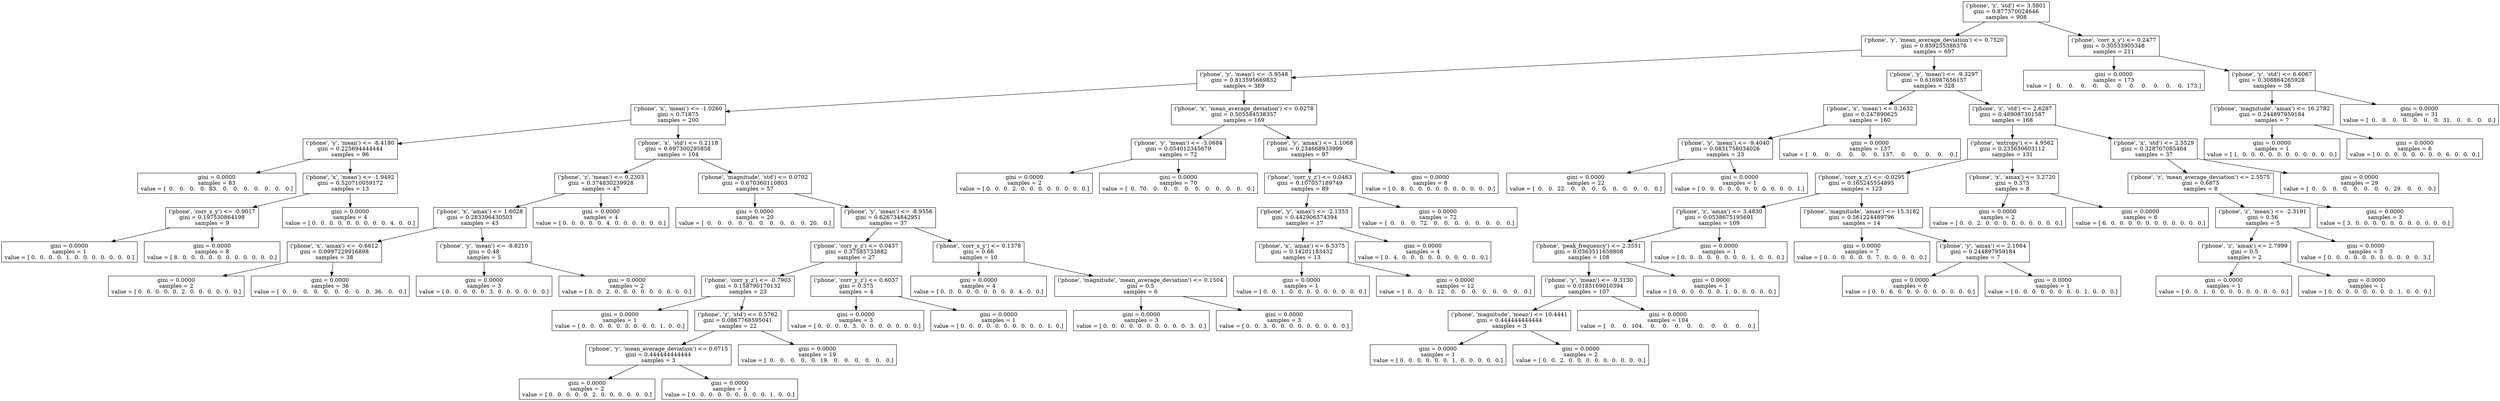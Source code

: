 digraph Tree {
0 [label="('phone', 'z', 'std') <= 3.5801\ngini = 0.877370024646\nsamples = 908", shape="box"] ;
1 [label="('phone', 'y', 'mean_average_deviation') <= 0.7520\ngini = 0.859255386376\nsamples = 697", shape="box"] ;
0 -> 1 ;
2 [label="('phone', 'y', 'mean') <= -5.9548\ngini = 0.813595669832\nsamples = 369", shape="box"] ;
1 -> 2 ;
3 [label="('phone', 'x', 'mean') <= -1.0260\ngini = 0.71875\nsamples = 200", shape="box"] ;
2 -> 3 ;
4 [label="('phone', 'y', 'mean') <= -8.4180\ngini = 0.225694444444\nsamples = 96", shape="box"] ;
3 -> 4 ;
5 [label="gini = 0.0000\nsamples = 83\nvalue = [  0.   0.   0.   0.  83.   0.   0.   0.   0.   0.   0.   0.]", shape="box"] ;
4 -> 5 ;
6 [label="('phone', 'x', 'mean') <= -1.9492\ngini = 0.520710059172\nsamples = 13", shape="box"] ;
4 -> 6 ;
7 [label="('phone', 'corr_x_y') <= -0.9017\ngini = 0.197530864198\nsamples = 9", shape="box"] ;
6 -> 7 ;
8 [label="gini = 0.0000\nsamples = 1\nvalue = [ 0.  0.  0.  0.  1.  0.  0.  0.  0.  0.  0.  0.]", shape="box"] ;
7 -> 8 ;
9 [label="gini = 0.0000\nsamples = 8\nvalue = [ 8.  0.  0.  0.  0.  0.  0.  0.  0.  0.  0.  0.]", shape="box"] ;
7 -> 9 ;
10 [label="gini = 0.0000\nsamples = 4\nvalue = [ 0.  0.  0.  0.  0.  0.  0.  0.  0.  4.  0.  0.]", shape="box"] ;
6 -> 10 ;
11 [label="('phone', 'x', 'std') <= 0.2118\ngini = 0.697300295858\nsamples = 104", shape="box"] ;
3 -> 11 ;
12 [label="('phone', 'z', 'mean') <= 0.2303\ngini = 0.374830239928\nsamples = 47", shape="box"] ;
11 -> 12 ;
13 [label="('phone', 'x', 'amax') <= 1.6028\ngini = 0.283396430503\nsamples = 43", shape="box"] ;
12 -> 13 ;
14 [label="('phone', 'x', 'amax') <= -0.6612\ngini = 0.0997229916898\nsamples = 38", shape="box"] ;
13 -> 14 ;
15 [label="gini = 0.0000\nsamples = 2\nvalue = [ 0.  0.  0.  0.  0.  2.  0.  0.  0.  0.  0.  0.]", shape="box"] ;
14 -> 15 ;
16 [label="gini = 0.0000\nsamples = 36\nvalue = [  0.   0.   0.   0.   0.   0.   0.   0.   0.  36.   0.   0.]", shape="box"] ;
14 -> 16 ;
17 [label="('phone', 'y', 'mean') <= -8.8210\ngini = 0.48\nsamples = 5", shape="box"] ;
13 -> 17 ;
18 [label="gini = 0.0000\nsamples = 3\nvalue = [ 0.  0.  0.  0.  0.  3.  0.  0.  0.  0.  0.  0.]", shape="box"] ;
17 -> 18 ;
19 [label="gini = 0.0000\nsamples = 2\nvalue = [ 0.  0.  2.  0.  0.  0.  0.  0.  0.  0.  0.  0.]", shape="box"] ;
17 -> 19 ;
20 [label="gini = 0.0000\nsamples = 4\nvalue = [ 0.  0.  0.  0.  0.  4.  0.  0.  0.  0.  0.  0.]", shape="box"] ;
12 -> 20 ;
21 [label="('phone', 'magnitude', 'std') <= 0.0702\ngini = 0.670360110803\nsamples = 57", shape="box"] ;
11 -> 21 ;
22 [label="gini = 0.0000\nsamples = 20\nvalue = [  0.   0.   0.   0.   0.   0.   0.   0.   0.   0.  20.   0.]", shape="box"] ;
21 -> 22 ;
23 [label="('phone', 'y', 'mean') <= -8.9556\ngini = 0.626734842951\nsamples = 37", shape="box"] ;
21 -> 23 ;
24 [label="('phone', 'corr_y_z') <= 0.0437\ngini = 0.37585733882\nsamples = 27", shape="box"] ;
23 -> 24 ;
25 [label="('phone', 'corr_y_z') <= -0.7903\ngini = 0.158790170132\nsamples = 23", shape="box"] ;
24 -> 25 ;
26 [label="gini = 0.0000\nsamples = 1\nvalue = [ 0.  0.  0.  0.  0.  0.  0.  0.  0.  1.  0.  0.]", shape="box"] ;
25 -> 26 ;
27 [label="('phone', 'z', 'std') <= 0.5762\ngini = 0.0867768595041\nsamples = 22", shape="box"] ;
25 -> 27 ;
28 [label="('phone', 'y', 'mean_average_deviation') <= 0.0715\ngini = 0.444444444444\nsamples = 3", shape="box"] ;
27 -> 28 ;
29 [label="gini = 0.0000\nsamples = 2\nvalue = [ 0.  0.  0.  0.  0.  2.  0.  0.  0.  0.  0.  0.]", shape="box"] ;
28 -> 29 ;
30 [label="gini = 0.0000\nsamples = 1\nvalue = [ 0.  0.  0.  0.  0.  0.  0.  0.  0.  1.  0.  0.]", shape="box"] ;
28 -> 30 ;
31 [label="gini = 0.0000\nsamples = 19\nvalue = [  0.   0.   0.   0.   0.  19.   0.   0.   0.   0.   0.   0.]", shape="box"] ;
27 -> 31 ;
32 [label="('phone', 'corr_y_z') <= 0.6037\ngini = 0.375\nsamples = 4", shape="box"] ;
24 -> 32 ;
33 [label="gini = 0.0000\nsamples = 3\nvalue = [ 0.  0.  0.  0.  3.  0.  0.  0.  0.  0.  0.  0.]", shape="box"] ;
32 -> 33 ;
34 [label="gini = 0.0000\nsamples = 1\nvalue = [ 0.  0.  0.  0.  0.  0.  0.  0.  0.  0.  1.  0.]", shape="box"] ;
32 -> 34 ;
35 [label="('phone', 'corr_x_y') <= 0.1378\ngini = 0.66\nsamples = 10", shape="box"] ;
23 -> 35 ;
36 [label="gini = 0.0000\nsamples = 4\nvalue = [ 0.  0.  0.  0.  0.  0.  0.  0.  0.  4.  0.  0.]", shape="box"] ;
35 -> 36 ;
37 [label="('phone', 'magnitude', 'mean_average_deviation') <= 0.1504\ngini = 0.5\nsamples = 6", shape="box"] ;
35 -> 37 ;
38 [label="gini = 0.0000\nsamples = 3\nvalue = [ 0.  0.  0.  0.  0.  0.  0.  0.  0.  0.  3.  0.]", shape="box"] ;
37 -> 38 ;
39 [label="gini = 0.0000\nsamples = 3\nvalue = [ 0.  0.  3.  0.  0.  0.  0.  0.  0.  0.  0.  0.]", shape="box"] ;
37 -> 39 ;
40 [label="('phone', 'x', 'mean_average_deviation') <= 0.0278\ngini = 0.505584538357\nsamples = 169", shape="box"] ;
2 -> 40 ;
41 [label="('phone', 'y', 'mean') <= -3.0684\ngini = 0.054012345679\nsamples = 72", shape="box"] ;
40 -> 41 ;
42 [label="gini = 0.0000\nsamples = 2\nvalue = [ 0.  0.  0.  2.  0.  0.  0.  0.  0.  0.  0.  0.]", shape="box"] ;
41 -> 42 ;
43 [label="gini = 0.0000\nsamples = 70\nvalue = [  0.  70.   0.   0.   0.   0.   0.   0.   0.   0.   0.   0.]", shape="box"] ;
41 -> 43 ;
44 [label="('phone', 'y', 'amax') <= 1.1068\ngini = 0.234668933999\nsamples = 97", shape="box"] ;
40 -> 44 ;
45 [label="('phone', 'corr_y_z') <= 0.0463\ngini = 0.107057189749\nsamples = 89", shape="box"] ;
44 -> 45 ;
46 [label="('phone', 'y', 'amax') <= -2.1353\ngini = 0.442906574394\nsamples = 17", shape="box"] ;
45 -> 46 ;
47 [label="('phone', 'x', 'amax') <= 6.5375\ngini = 0.14201183432\nsamples = 13", shape="box"] ;
46 -> 47 ;
48 [label="gini = 0.0000\nsamples = 1\nvalue = [ 0.  0.  1.  0.  0.  0.  0.  0.  0.  0.  0.  0.]", shape="box"] ;
47 -> 48 ;
49 [label="gini = 0.0000\nsamples = 12\nvalue = [  0.   0.   0.  12.   0.   0.   0.   0.   0.   0.   0.   0.]", shape="box"] ;
47 -> 49 ;
50 [label="gini = 0.0000\nsamples = 4\nvalue = [ 0.  4.  0.  0.  0.  0.  0.  0.  0.  0.  0.  0.]", shape="box"] ;
46 -> 50 ;
51 [label="gini = 0.0000\nsamples = 72\nvalue = [  0.   0.   0.  72.   0.   0.   0.   0.   0.   0.   0.   0.]", shape="box"] ;
45 -> 51 ;
52 [label="gini = 0.0000\nsamples = 8\nvalue = [ 0.  8.  0.  0.  0.  0.  0.  0.  0.  0.  0.  0.]", shape="box"] ;
44 -> 52 ;
53 [label="('phone', 'y', 'mean') <= -9.3297\ngini = 0.616987656157\nsamples = 328", shape="box"] ;
1 -> 53 ;
54 [label="('phone', 'x', 'mean') <= 0.2632\ngini = 0.247890625\nsamples = 160", shape="box"] ;
53 -> 54 ;
55 [label="('phone', 'y', 'mean') <= -9.4040\ngini = 0.0831758034026\nsamples = 23", shape="box"] ;
54 -> 55 ;
56 [label="gini = 0.0000\nsamples = 22\nvalue = [  0.   0.  22.   0.   0.   0.   0.   0.   0.   0.   0.   0.]", shape="box"] ;
55 -> 56 ;
57 [label="gini = 0.0000\nsamples = 1\nvalue = [ 0.  0.  0.  0.  0.  0.  0.  0.  0.  0.  0.  1.]", shape="box"] ;
55 -> 57 ;
58 [label="gini = 0.0000\nsamples = 137\nvalue = [   0.    0.    0.    0.    0.    0.  137.    0.    0.    0.    0.    0.]", shape="box"] ;
54 -> 58 ;
59 [label="('phone', 'z', 'std') <= 2.6287\ngini = 0.489087301587\nsamples = 168", shape="box"] ;
53 -> 59 ;
60 [label="('phone', 'entropy') <= 4.9562\ngini = 0.235650603112\nsamples = 131", shape="box"] ;
59 -> 60 ;
61 [label="('phone', 'corr_x_z') <= -0.0295\ngini = 0.165245554895\nsamples = 123", shape="box"] ;
60 -> 61 ;
62 [label="('phone', 'z', 'amax') <= 3.4830\ngini = 0.0538675195691\nsamples = 109", shape="box"] ;
61 -> 62 ;
63 [label="('phone', 'peak_frequency') <= 2.3551\ngini = 0.0363511659808\nsamples = 108", shape="box"] ;
62 -> 63 ;
64 [label="('phone', 'y', 'mean') <= -9.3130\ngini = 0.0185169010394\nsamples = 107", shape="box"] ;
63 -> 64 ;
65 [label="('phone', 'magnitude', 'mean') <= 10.4441\ngini = 0.444444444444\nsamples = 3", shape="box"] ;
64 -> 65 ;
66 [label="gini = 0.0000\nsamples = 1\nvalue = [ 0.  0.  0.  0.  0.  0.  1.  0.  0.  0.  0.  0.]", shape="box"] ;
65 -> 66 ;
67 [label="gini = 0.0000\nsamples = 2\nvalue = [ 0.  0.  2.  0.  0.  0.  0.  0.  0.  0.  0.  0.]", shape="box"] ;
65 -> 67 ;
68 [label="gini = 0.0000\nsamples = 104\nvalue = [   0.    0.  104.    0.    0.    0.    0.    0.    0.    0.    0.    0.]", shape="box"] ;
64 -> 68 ;
69 [label="gini = 0.0000\nsamples = 1\nvalue = [ 0.  0.  0.  0.  0.  0.  1.  0.  0.  0.  0.  0.]", shape="box"] ;
63 -> 69 ;
70 [label="gini = 0.0000\nsamples = 1\nvalue = [ 0.  0.  0.  0.  0.  0.  0.  0.  1.  0.  0.  0.]", shape="box"] ;
62 -> 70 ;
71 [label="('phone', 'magnitude', 'amax') <= 15.3182\ngini = 0.561224489796\nsamples = 14", shape="box"] ;
61 -> 71 ;
72 [label="gini = 0.0000\nsamples = 7\nvalue = [ 0.  0.  0.  0.  0.  0.  7.  0.  0.  0.  0.  0.]", shape="box"] ;
71 -> 72 ;
73 [label="('phone', 'y', 'amax') <= 2.1084\ngini = 0.244897959184\nsamples = 7", shape="box"] ;
71 -> 73 ;
74 [label="gini = 0.0000\nsamples = 6\nvalue = [ 0.  0.  6.  0.  0.  0.  0.  0.  0.  0.  0.  0.]", shape="box"] ;
73 -> 74 ;
75 [label="gini = 0.0000\nsamples = 1\nvalue = [ 0.  0.  0.  0.  0.  0.  0.  0.  1.  0.  0.  0.]", shape="box"] ;
73 -> 75 ;
76 [label="('phone', 'x', 'amax') <= 3.2720\ngini = 0.375\nsamples = 8", shape="box"] ;
60 -> 76 ;
77 [label="gini = 0.0000\nsamples = 2\nvalue = [ 0.  0.  2.  0.  0.  0.  0.  0.  0.  0.  0.  0.]", shape="box"] ;
76 -> 77 ;
78 [label="gini = 0.0000\nsamples = 6\nvalue = [ 6.  0.  0.  0.  0.  0.  0.  0.  0.  0.  0.  0.]", shape="box"] ;
76 -> 78 ;
79 [label="('phone', 'x', 'std') <= 2.5529\ngini = 0.328707085464\nsamples = 37", shape="box"] ;
59 -> 79 ;
80 [label="('phone', 'z', 'mean_average_deviation') <= 2.5575\ngini = 0.6875\nsamples = 8", shape="box"] ;
79 -> 80 ;
81 [label="('phone', 'z', 'mean') <= -2.3191\ngini = 0.56\nsamples = 5", shape="box"] ;
80 -> 81 ;
82 [label="('phone', 'z', 'amax') <= 2.7999\ngini = 0.5\nsamples = 2", shape="box"] ;
81 -> 82 ;
83 [label="gini = 0.0000\nsamples = 1\nvalue = [ 0.  0.  1.  0.  0.  0.  0.  0.  0.  0.  0.  0.]", shape="box"] ;
82 -> 83 ;
84 [label="gini = 0.0000\nsamples = 1\nvalue = [ 0.  0.  0.  0.  0.  0.  0.  0.  1.  0.  0.  0.]", shape="box"] ;
82 -> 84 ;
85 [label="gini = 0.0000\nsamples = 3\nvalue = [ 0.  0.  0.  0.  0.  0.  0.  0.  0.  0.  0.  3.]", shape="box"] ;
81 -> 85 ;
86 [label="gini = 0.0000\nsamples = 3\nvalue = [ 3.  0.  0.  0.  0.  0.  0.  0.  0.  0.  0.  0.]", shape="box"] ;
80 -> 86 ;
87 [label="gini = 0.0000\nsamples = 29\nvalue = [  0.   0.   0.   0.   0.   0.   0.   0.  29.   0.   0.   0.]", shape="box"] ;
79 -> 87 ;
88 [label="('phone', 'corr_x_y') <= 0.2477\ngini = 0.30533905348\nsamples = 211", shape="box"] ;
0 -> 88 ;
89 [label="gini = 0.0000\nsamples = 173\nvalue = [   0.    0.    0.    0.    0.    0.    0.    0.    0.    0.    0.  173.]", shape="box"] ;
88 -> 89 ;
90 [label="('phone', 'y', 'std') <= 6.6067\ngini = 0.308864265928\nsamples = 38", shape="box"] ;
88 -> 90 ;
91 [label="('phone', 'magnitude', 'amax') <= 16.2782\ngini = 0.244897959184\nsamples = 7", shape="box"] ;
90 -> 91 ;
92 [label="gini = 0.0000\nsamples = 1\nvalue = [ 1.  0.  0.  0.  0.  0.  0.  0.  0.  0.  0.  0.]", shape="box"] ;
91 -> 92 ;
93 [label="gini = 0.0000\nsamples = 6\nvalue = [ 0.  0.  0.  0.  0.  0.  0.  0.  6.  0.  0.  0.]", shape="box"] ;
91 -> 93 ;
94 [label="gini = 0.0000\nsamples = 31\nvalue = [  0.   0.   0.   0.   0.   0.   0.  31.   0.   0.   0.   0.]", shape="box"] ;
90 -> 94 ;
}
